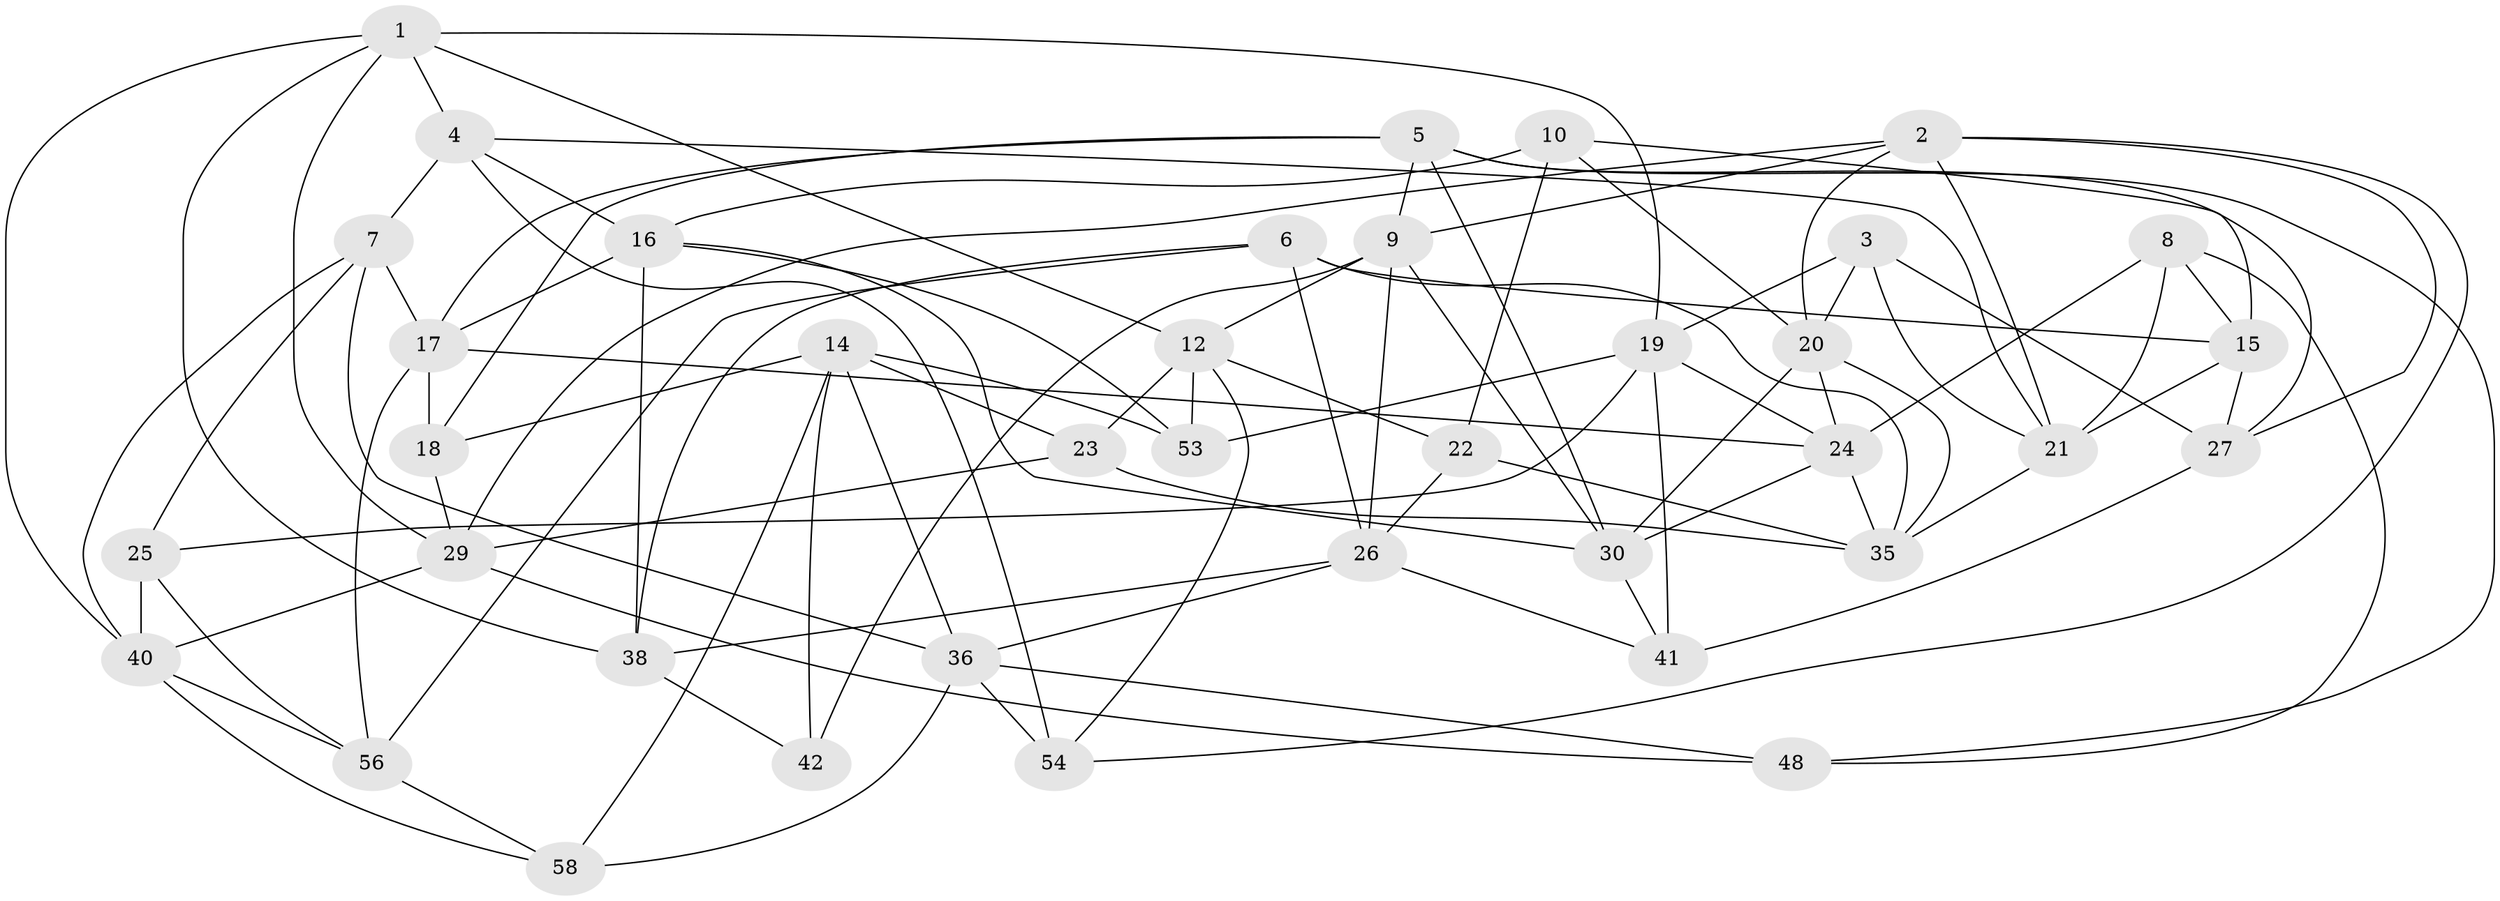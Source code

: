 // original degree distribution, {4: 1.0}
// Generated by graph-tools (version 1.1) at 2025/11/02/27/25 16:11:46]
// undirected, 38 vertices, 97 edges
graph export_dot {
graph [start="1"]
  node [color=gray90,style=filled];
  1 [super="+13"];
  2 [super="+52"];
  3;
  4 [super="+28"];
  5 [super="+45"];
  6 [super="+49"];
  7 [super="+33"];
  8;
  9 [super="+11"];
  10;
  12 [super="+55"];
  14 [super="+43"];
  15 [super="+32"];
  16 [super="+39"];
  17 [super="+62"];
  18;
  19 [super="+60"];
  20 [super="+34"];
  21 [super="+31"];
  22;
  23;
  24 [super="+61"];
  25;
  26 [super="+44"];
  27 [super="+50"];
  29 [super="+59"];
  30 [super="+47"];
  35 [super="+51"];
  36 [super="+37"];
  38 [super="+57"];
  40 [super="+46"];
  41;
  42;
  48;
  53;
  54;
  56 [super="+63"];
  58;
  1 -- 4;
  1 -- 19;
  1 -- 40;
  1 -- 12;
  1 -- 38;
  1 -- 29;
  2 -- 54;
  2 -- 29;
  2 -- 27;
  2 -- 9;
  2 -- 21;
  2 -- 20;
  3 -- 27;
  3 -- 19;
  3 -- 20;
  3 -- 21;
  4 -- 54;
  4 -- 16;
  4 -- 21;
  4 -- 7 [weight=2];
  5 -- 18;
  5 -- 27;
  5 -- 30;
  5 -- 48;
  5 -- 9;
  5 -- 17;
  6 -- 26;
  6 -- 15;
  6 -- 56 [weight=2];
  6 -- 35;
  6 -- 38;
  7 -- 17;
  7 -- 36;
  7 -- 25;
  7 -- 40;
  8 -- 15;
  8 -- 48;
  8 -- 21;
  8 -- 24;
  9 -- 42;
  9 -- 12;
  9 -- 30;
  9 -- 26;
  10 -- 22;
  10 -- 20;
  10 -- 15;
  10 -- 16;
  12 -- 23;
  12 -- 54;
  12 -- 53;
  12 -- 22;
  14 -- 36;
  14 -- 42;
  14 -- 53;
  14 -- 18;
  14 -- 58;
  14 -- 23;
  15 -- 27 [weight=2];
  15 -- 21;
  16 -- 53;
  16 -- 30;
  16 -- 17;
  16 -- 38;
  17 -- 56;
  17 -- 24;
  17 -- 18;
  18 -- 29;
  19 -- 41;
  19 -- 53;
  19 -- 24;
  19 -- 25;
  20 -- 24;
  20 -- 30;
  20 -- 35;
  21 -- 35;
  22 -- 26;
  22 -- 35;
  23 -- 35;
  23 -- 29;
  24 -- 35;
  24 -- 30;
  25 -- 56;
  25 -- 40;
  26 -- 38;
  26 -- 36;
  26 -- 41;
  27 -- 41;
  29 -- 40;
  29 -- 48;
  30 -- 41;
  36 -- 54;
  36 -- 48;
  36 -- 58;
  38 -- 42 [weight=2];
  40 -- 56;
  40 -- 58;
  56 -- 58;
}
